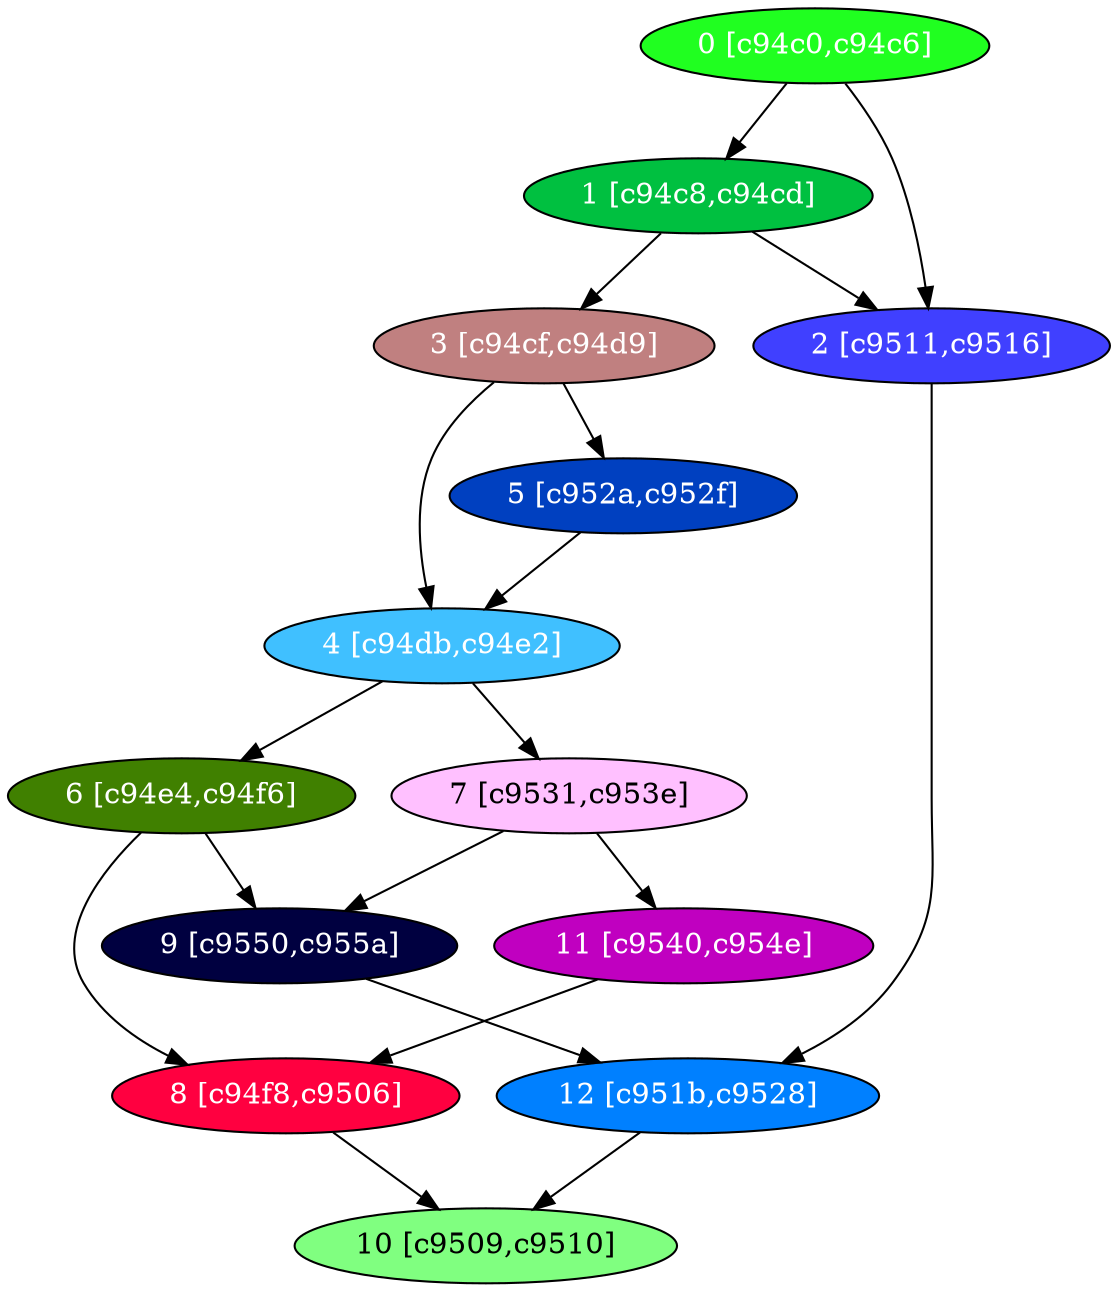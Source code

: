 diGraph libnss3{
	libnss3_0  [style=filled fillcolor="#20FF20" fontcolor="#ffffff" shape=oval label="0 [c94c0,c94c6]"]
	libnss3_1  [style=filled fillcolor="#00C040" fontcolor="#ffffff" shape=oval label="1 [c94c8,c94cd]"]
	libnss3_2  [style=filled fillcolor="#4040FF" fontcolor="#ffffff" shape=oval label="2 [c9511,c9516]"]
	libnss3_3  [style=filled fillcolor="#C08080" fontcolor="#ffffff" shape=oval label="3 [c94cf,c94d9]"]
	libnss3_4  [style=filled fillcolor="#40C0FF" fontcolor="#ffffff" shape=oval label="4 [c94db,c94e2]"]
	libnss3_5  [style=filled fillcolor="#0040C0" fontcolor="#ffffff" shape=oval label="5 [c952a,c952f]"]
	libnss3_6  [style=filled fillcolor="#408000" fontcolor="#ffffff" shape=oval label="6 [c94e4,c94f6]"]
	libnss3_7  [style=filled fillcolor="#FFC0FF" fontcolor="#000000" shape=oval label="7 [c9531,c953e]"]
	libnss3_8  [style=filled fillcolor="#FF0040" fontcolor="#ffffff" shape=oval label="8 [c94f8,c9506]"]
	libnss3_9  [style=filled fillcolor="#000040" fontcolor="#ffffff" shape=oval label="9 [c9550,c955a]"]
	libnss3_a  [style=filled fillcolor="#80FF80" fontcolor="#000000" shape=oval label="10 [c9509,c9510]"]
	libnss3_b  [style=filled fillcolor="#C000C0" fontcolor="#ffffff" shape=oval label="11 [c9540,c954e]"]
	libnss3_c  [style=filled fillcolor="#0080FF" fontcolor="#ffffff" shape=oval label="12 [c951b,c9528]"]

	libnss3_0 -> libnss3_1
	libnss3_0 -> libnss3_2
	libnss3_1 -> libnss3_2
	libnss3_1 -> libnss3_3
	libnss3_2 -> libnss3_c
	libnss3_3 -> libnss3_4
	libnss3_3 -> libnss3_5
	libnss3_4 -> libnss3_6
	libnss3_4 -> libnss3_7
	libnss3_5 -> libnss3_4
	libnss3_6 -> libnss3_8
	libnss3_6 -> libnss3_9
	libnss3_7 -> libnss3_9
	libnss3_7 -> libnss3_b
	libnss3_8 -> libnss3_a
	libnss3_9 -> libnss3_c
	libnss3_b -> libnss3_8
	libnss3_c -> libnss3_a
}